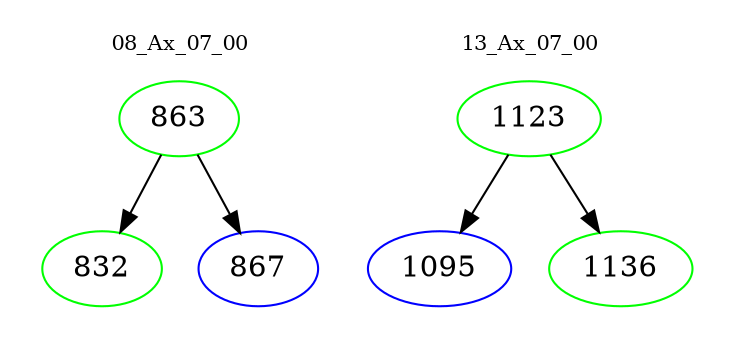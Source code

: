 digraph{
subgraph cluster_0 {
color = white
label = "08_Ax_07_00";
fontsize=10;
T0_863 [label="863", color="green"]
T0_863 -> T0_832 [color="black"]
T0_832 [label="832", color="green"]
T0_863 -> T0_867 [color="black"]
T0_867 [label="867", color="blue"]
}
subgraph cluster_1 {
color = white
label = "13_Ax_07_00";
fontsize=10;
T1_1123 [label="1123", color="green"]
T1_1123 -> T1_1095 [color="black"]
T1_1095 [label="1095", color="blue"]
T1_1123 -> T1_1136 [color="black"]
T1_1136 [label="1136", color="green"]
}
}
